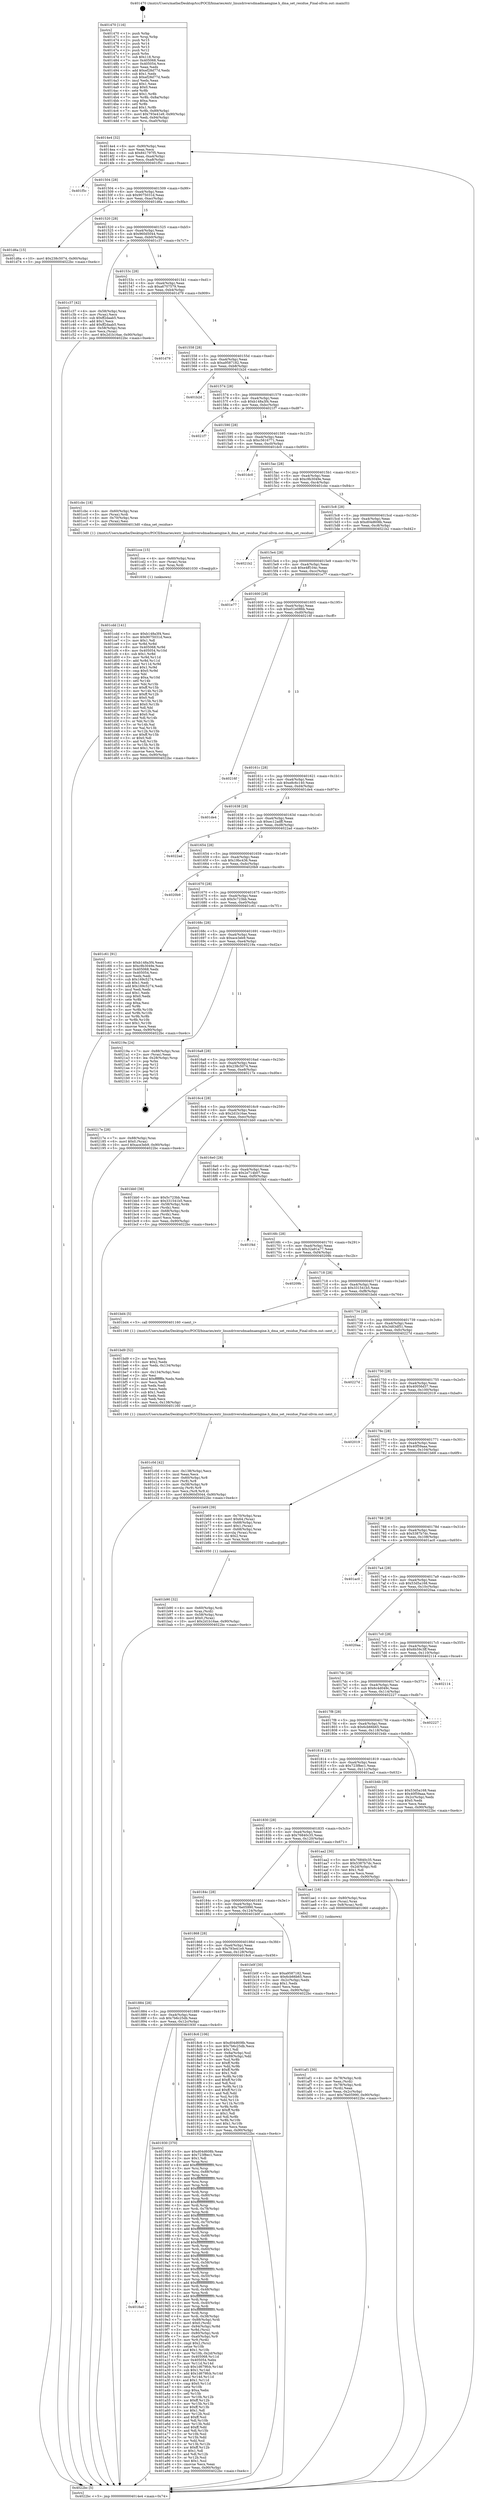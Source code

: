 digraph "0x401470" {
  label = "0x401470 (/mnt/c/Users/mathe/Desktop/tcc/POCII/binaries/extr_linuxdriversdmadmaengine.h_dma_set_residue_Final-ollvm.out::main(0))"
  labelloc = "t"
  node[shape=record]

  Entry [label="",width=0.3,height=0.3,shape=circle,fillcolor=black,style=filled]
  "0x4014e4" [label="{
     0x4014e4 [32]\l
     | [instrs]\l
     &nbsp;&nbsp;0x4014e4 \<+6\>: mov -0x90(%rbp),%eax\l
     &nbsp;&nbsp;0x4014ea \<+2\>: mov %eax,%ecx\l
     &nbsp;&nbsp;0x4014ec \<+6\>: sub $0x841797f5,%ecx\l
     &nbsp;&nbsp;0x4014f2 \<+6\>: mov %eax,-0xa4(%rbp)\l
     &nbsp;&nbsp;0x4014f8 \<+6\>: mov %ecx,-0xa8(%rbp)\l
     &nbsp;&nbsp;0x4014fe \<+6\>: je 0000000000401f5c \<main+0xaec\>\l
  }"]
  "0x401f5c" [label="{
     0x401f5c\l
  }", style=dashed]
  "0x401504" [label="{
     0x401504 [28]\l
     | [instrs]\l
     &nbsp;&nbsp;0x401504 \<+5\>: jmp 0000000000401509 \<main+0x99\>\l
     &nbsp;&nbsp;0x401509 \<+6\>: mov -0xa4(%rbp),%eax\l
     &nbsp;&nbsp;0x40150f \<+5\>: sub $0x9075031d,%eax\l
     &nbsp;&nbsp;0x401514 \<+6\>: mov %eax,-0xac(%rbp)\l
     &nbsp;&nbsp;0x40151a \<+6\>: je 0000000000401d6a \<main+0x8fa\>\l
  }"]
  Exit [label="",width=0.3,height=0.3,shape=circle,fillcolor=black,style=filled,peripheries=2]
  "0x401d6a" [label="{
     0x401d6a [15]\l
     | [instrs]\l
     &nbsp;&nbsp;0x401d6a \<+10\>: movl $0x238c5074,-0x90(%rbp)\l
     &nbsp;&nbsp;0x401d74 \<+5\>: jmp 00000000004022bc \<main+0xe4c\>\l
  }"]
  "0x401520" [label="{
     0x401520 [28]\l
     | [instrs]\l
     &nbsp;&nbsp;0x401520 \<+5\>: jmp 0000000000401525 \<main+0xb5\>\l
     &nbsp;&nbsp;0x401525 \<+6\>: mov -0xa4(%rbp),%eax\l
     &nbsp;&nbsp;0x40152b \<+5\>: sub $0x960d5044,%eax\l
     &nbsp;&nbsp;0x401530 \<+6\>: mov %eax,-0xb0(%rbp)\l
     &nbsp;&nbsp;0x401536 \<+6\>: je 0000000000401c37 \<main+0x7c7\>\l
  }"]
  "0x401cdd" [label="{
     0x401cdd [141]\l
     | [instrs]\l
     &nbsp;&nbsp;0x401cdd \<+5\>: mov $0xb148a3f4,%esi\l
     &nbsp;&nbsp;0x401ce2 \<+5\>: mov $0x9075031d,%ecx\l
     &nbsp;&nbsp;0x401ce7 \<+2\>: mov $0x1,%dl\l
     &nbsp;&nbsp;0x401ce9 \<+3\>: xor %r8d,%r8d\l
     &nbsp;&nbsp;0x401cec \<+8\>: mov 0x405068,%r9d\l
     &nbsp;&nbsp;0x401cf4 \<+8\>: mov 0x405054,%r10d\l
     &nbsp;&nbsp;0x401cfc \<+4\>: sub $0x1,%r8d\l
     &nbsp;&nbsp;0x401d00 \<+3\>: mov %r9d,%r11d\l
     &nbsp;&nbsp;0x401d03 \<+3\>: add %r8d,%r11d\l
     &nbsp;&nbsp;0x401d06 \<+4\>: imul %r11d,%r9d\l
     &nbsp;&nbsp;0x401d0a \<+4\>: and $0x1,%r9d\l
     &nbsp;&nbsp;0x401d0e \<+4\>: cmp $0x0,%r9d\l
     &nbsp;&nbsp;0x401d12 \<+3\>: sete %bl\l
     &nbsp;&nbsp;0x401d15 \<+4\>: cmp $0xa,%r10d\l
     &nbsp;&nbsp;0x401d19 \<+4\>: setl %r14b\l
     &nbsp;&nbsp;0x401d1d \<+3\>: mov %bl,%r15b\l
     &nbsp;&nbsp;0x401d20 \<+4\>: xor $0xff,%r15b\l
     &nbsp;&nbsp;0x401d24 \<+3\>: mov %r14b,%r12b\l
     &nbsp;&nbsp;0x401d27 \<+4\>: xor $0xff,%r12b\l
     &nbsp;&nbsp;0x401d2b \<+3\>: xor $0x0,%dl\l
     &nbsp;&nbsp;0x401d2e \<+3\>: mov %r15b,%r13b\l
     &nbsp;&nbsp;0x401d31 \<+4\>: and $0x0,%r13b\l
     &nbsp;&nbsp;0x401d35 \<+2\>: and %dl,%bl\l
     &nbsp;&nbsp;0x401d37 \<+3\>: mov %r12b,%al\l
     &nbsp;&nbsp;0x401d3a \<+2\>: and $0x0,%al\l
     &nbsp;&nbsp;0x401d3c \<+3\>: and %dl,%r14b\l
     &nbsp;&nbsp;0x401d3f \<+3\>: or %bl,%r13b\l
     &nbsp;&nbsp;0x401d42 \<+3\>: or %r14b,%al\l
     &nbsp;&nbsp;0x401d45 \<+3\>: xor %al,%r13b\l
     &nbsp;&nbsp;0x401d48 \<+3\>: or %r12b,%r15b\l
     &nbsp;&nbsp;0x401d4b \<+4\>: xor $0xff,%r15b\l
     &nbsp;&nbsp;0x401d4f \<+3\>: or $0x0,%dl\l
     &nbsp;&nbsp;0x401d52 \<+3\>: and %dl,%r15b\l
     &nbsp;&nbsp;0x401d55 \<+3\>: or %r15b,%r13b\l
     &nbsp;&nbsp;0x401d58 \<+4\>: test $0x1,%r13b\l
     &nbsp;&nbsp;0x401d5c \<+3\>: cmovne %ecx,%esi\l
     &nbsp;&nbsp;0x401d5f \<+6\>: mov %esi,-0x90(%rbp)\l
     &nbsp;&nbsp;0x401d65 \<+5\>: jmp 00000000004022bc \<main+0xe4c\>\l
  }"]
  "0x401c37" [label="{
     0x401c37 [42]\l
     | [instrs]\l
     &nbsp;&nbsp;0x401c37 \<+4\>: mov -0x58(%rbp),%rax\l
     &nbsp;&nbsp;0x401c3b \<+2\>: mov (%rax),%ecx\l
     &nbsp;&nbsp;0x401c3d \<+6\>: sub $0xff2daab5,%ecx\l
     &nbsp;&nbsp;0x401c43 \<+3\>: add $0x1,%ecx\l
     &nbsp;&nbsp;0x401c46 \<+6\>: add $0xff2daab5,%ecx\l
     &nbsp;&nbsp;0x401c4c \<+4\>: mov -0x58(%rbp),%rax\l
     &nbsp;&nbsp;0x401c50 \<+2\>: mov %ecx,(%rax)\l
     &nbsp;&nbsp;0x401c52 \<+10\>: movl $0x2d1b16ae,-0x90(%rbp)\l
     &nbsp;&nbsp;0x401c5c \<+5\>: jmp 00000000004022bc \<main+0xe4c\>\l
  }"]
  "0x40153c" [label="{
     0x40153c [28]\l
     | [instrs]\l
     &nbsp;&nbsp;0x40153c \<+5\>: jmp 0000000000401541 \<main+0xd1\>\l
     &nbsp;&nbsp;0x401541 \<+6\>: mov -0xa4(%rbp),%eax\l
     &nbsp;&nbsp;0x401547 \<+5\>: sub $0xa6707579,%eax\l
     &nbsp;&nbsp;0x40154c \<+6\>: mov %eax,-0xb4(%rbp)\l
     &nbsp;&nbsp;0x401552 \<+6\>: je 0000000000401d79 \<main+0x909\>\l
  }"]
  "0x401cce" [label="{
     0x401cce [15]\l
     | [instrs]\l
     &nbsp;&nbsp;0x401cce \<+4\>: mov -0x60(%rbp),%rax\l
     &nbsp;&nbsp;0x401cd2 \<+3\>: mov (%rax),%rax\l
     &nbsp;&nbsp;0x401cd5 \<+3\>: mov %rax,%rdi\l
     &nbsp;&nbsp;0x401cd8 \<+5\>: call 0000000000401030 \<free@plt\>\l
     | [calls]\l
     &nbsp;&nbsp;0x401030 \{1\} (unknown)\l
  }"]
  "0x401d79" [label="{
     0x401d79\l
  }", style=dashed]
  "0x401558" [label="{
     0x401558 [28]\l
     | [instrs]\l
     &nbsp;&nbsp;0x401558 \<+5\>: jmp 000000000040155d \<main+0xed\>\l
     &nbsp;&nbsp;0x40155d \<+6\>: mov -0xa4(%rbp),%eax\l
     &nbsp;&nbsp;0x401563 \<+5\>: sub $0xa9587182,%eax\l
     &nbsp;&nbsp;0x401568 \<+6\>: mov %eax,-0xb8(%rbp)\l
     &nbsp;&nbsp;0x40156e \<+6\>: je 0000000000401b2d \<main+0x6bd\>\l
  }"]
  "0x401c0d" [label="{
     0x401c0d [42]\l
     | [instrs]\l
     &nbsp;&nbsp;0x401c0d \<+6\>: mov -0x138(%rbp),%ecx\l
     &nbsp;&nbsp;0x401c13 \<+3\>: imul %eax,%ecx\l
     &nbsp;&nbsp;0x401c16 \<+4\>: mov -0x60(%rbp),%r8\l
     &nbsp;&nbsp;0x401c1a \<+3\>: mov (%r8),%r8\l
     &nbsp;&nbsp;0x401c1d \<+4\>: mov -0x58(%rbp),%r9\l
     &nbsp;&nbsp;0x401c21 \<+3\>: movslq (%r9),%r9\l
     &nbsp;&nbsp;0x401c24 \<+4\>: mov %ecx,(%r8,%r9,4)\l
     &nbsp;&nbsp;0x401c28 \<+10\>: movl $0x960d5044,-0x90(%rbp)\l
     &nbsp;&nbsp;0x401c32 \<+5\>: jmp 00000000004022bc \<main+0xe4c\>\l
  }"]
  "0x401b2d" [label="{
     0x401b2d\l
  }", style=dashed]
  "0x401574" [label="{
     0x401574 [28]\l
     | [instrs]\l
     &nbsp;&nbsp;0x401574 \<+5\>: jmp 0000000000401579 \<main+0x109\>\l
     &nbsp;&nbsp;0x401579 \<+6\>: mov -0xa4(%rbp),%eax\l
     &nbsp;&nbsp;0x40157f \<+5\>: sub $0xb148a3f4,%eax\l
     &nbsp;&nbsp;0x401584 \<+6\>: mov %eax,-0xbc(%rbp)\l
     &nbsp;&nbsp;0x40158a \<+6\>: je 00000000004021f7 \<main+0xd87\>\l
  }"]
  "0x401bd9" [label="{
     0x401bd9 [52]\l
     | [instrs]\l
     &nbsp;&nbsp;0x401bd9 \<+2\>: xor %ecx,%ecx\l
     &nbsp;&nbsp;0x401bdb \<+5\>: mov $0x2,%edx\l
     &nbsp;&nbsp;0x401be0 \<+6\>: mov %edx,-0x134(%rbp)\l
     &nbsp;&nbsp;0x401be6 \<+1\>: cltd\l
     &nbsp;&nbsp;0x401be7 \<+6\>: mov -0x134(%rbp),%esi\l
     &nbsp;&nbsp;0x401bed \<+2\>: idiv %esi\l
     &nbsp;&nbsp;0x401bef \<+6\>: imul $0xfffffffe,%edx,%edx\l
     &nbsp;&nbsp;0x401bf5 \<+2\>: mov %ecx,%edi\l
     &nbsp;&nbsp;0x401bf7 \<+2\>: sub %edx,%edi\l
     &nbsp;&nbsp;0x401bf9 \<+2\>: mov %ecx,%edx\l
     &nbsp;&nbsp;0x401bfb \<+3\>: sub $0x1,%edx\l
     &nbsp;&nbsp;0x401bfe \<+2\>: add %edx,%edi\l
     &nbsp;&nbsp;0x401c00 \<+2\>: sub %edi,%ecx\l
     &nbsp;&nbsp;0x401c02 \<+6\>: mov %ecx,-0x138(%rbp)\l
     &nbsp;&nbsp;0x401c08 \<+5\>: call 0000000000401160 \<next_i\>\l
     | [calls]\l
     &nbsp;&nbsp;0x401160 \{1\} (/mnt/c/Users/mathe/Desktop/tcc/POCII/binaries/extr_linuxdriversdmadmaengine.h_dma_set_residue_Final-ollvm.out::next_i)\l
  }"]
  "0x4021f7" [label="{
     0x4021f7\l
  }", style=dashed]
  "0x401590" [label="{
     0x401590 [28]\l
     | [instrs]\l
     &nbsp;&nbsp;0x401590 \<+5\>: jmp 0000000000401595 \<main+0x125\>\l
     &nbsp;&nbsp;0x401595 \<+6\>: mov -0xa4(%rbp),%eax\l
     &nbsp;&nbsp;0x40159b \<+5\>: sub $0xc5616771,%eax\l
     &nbsp;&nbsp;0x4015a0 \<+6\>: mov %eax,-0xc0(%rbp)\l
     &nbsp;&nbsp;0x4015a6 \<+6\>: je 0000000000401dc0 \<main+0x950\>\l
  }"]
  "0x401b90" [label="{
     0x401b90 [32]\l
     | [instrs]\l
     &nbsp;&nbsp;0x401b90 \<+4\>: mov -0x60(%rbp),%rdi\l
     &nbsp;&nbsp;0x401b94 \<+3\>: mov %rax,(%rdi)\l
     &nbsp;&nbsp;0x401b97 \<+4\>: mov -0x58(%rbp),%rax\l
     &nbsp;&nbsp;0x401b9b \<+6\>: movl $0x0,(%rax)\l
     &nbsp;&nbsp;0x401ba1 \<+10\>: movl $0x2d1b16ae,-0x90(%rbp)\l
     &nbsp;&nbsp;0x401bab \<+5\>: jmp 00000000004022bc \<main+0xe4c\>\l
  }"]
  "0x401dc0" [label="{
     0x401dc0\l
  }", style=dashed]
  "0x4015ac" [label="{
     0x4015ac [28]\l
     | [instrs]\l
     &nbsp;&nbsp;0x4015ac \<+5\>: jmp 00000000004015b1 \<main+0x141\>\l
     &nbsp;&nbsp;0x4015b1 \<+6\>: mov -0xa4(%rbp),%eax\l
     &nbsp;&nbsp;0x4015b7 \<+5\>: sub $0xc9b3049e,%eax\l
     &nbsp;&nbsp;0x4015bc \<+6\>: mov %eax,-0xc4(%rbp)\l
     &nbsp;&nbsp;0x4015c2 \<+6\>: je 0000000000401cbc \<main+0x84c\>\l
  }"]
  "0x401af1" [label="{
     0x401af1 [30]\l
     | [instrs]\l
     &nbsp;&nbsp;0x401af1 \<+4\>: mov -0x78(%rbp),%rdi\l
     &nbsp;&nbsp;0x401af5 \<+2\>: mov %eax,(%rdi)\l
     &nbsp;&nbsp;0x401af7 \<+4\>: mov -0x78(%rbp),%rdi\l
     &nbsp;&nbsp;0x401afb \<+2\>: mov (%rdi),%eax\l
     &nbsp;&nbsp;0x401afd \<+3\>: mov %eax,-0x2c(%rbp)\l
     &nbsp;&nbsp;0x401b00 \<+10\>: movl $0x76e05990,-0x90(%rbp)\l
     &nbsp;&nbsp;0x401b0a \<+5\>: jmp 00000000004022bc \<main+0xe4c\>\l
  }"]
  "0x401cbc" [label="{
     0x401cbc [18]\l
     | [instrs]\l
     &nbsp;&nbsp;0x401cbc \<+4\>: mov -0x60(%rbp),%rax\l
     &nbsp;&nbsp;0x401cc0 \<+3\>: mov (%rax),%rdi\l
     &nbsp;&nbsp;0x401cc3 \<+4\>: mov -0x70(%rbp),%rax\l
     &nbsp;&nbsp;0x401cc7 \<+2\>: mov (%rax),%esi\l
     &nbsp;&nbsp;0x401cc9 \<+5\>: call 00000000004013d0 \<dma_set_residue\>\l
     | [calls]\l
     &nbsp;&nbsp;0x4013d0 \{1\} (/mnt/c/Users/mathe/Desktop/tcc/POCII/binaries/extr_linuxdriversdmadmaengine.h_dma_set_residue_Final-ollvm.out::dma_set_residue)\l
  }"]
  "0x4015c8" [label="{
     0x4015c8 [28]\l
     | [instrs]\l
     &nbsp;&nbsp;0x4015c8 \<+5\>: jmp 00000000004015cd \<main+0x15d\>\l
     &nbsp;&nbsp;0x4015cd \<+6\>: mov -0xa4(%rbp),%eax\l
     &nbsp;&nbsp;0x4015d3 \<+5\>: sub $0xd04d608b,%eax\l
     &nbsp;&nbsp;0x4015d8 \<+6\>: mov %eax,-0xc8(%rbp)\l
     &nbsp;&nbsp;0x4015de \<+6\>: je 00000000004021b2 \<main+0xd42\>\l
  }"]
  "0x4018a0" [label="{
     0x4018a0\l
  }", style=dashed]
  "0x4021b2" [label="{
     0x4021b2\l
  }", style=dashed]
  "0x4015e4" [label="{
     0x4015e4 [28]\l
     | [instrs]\l
     &nbsp;&nbsp;0x4015e4 \<+5\>: jmp 00000000004015e9 \<main+0x179\>\l
     &nbsp;&nbsp;0x4015e9 \<+6\>: mov -0xa4(%rbp),%eax\l
     &nbsp;&nbsp;0x4015ef \<+5\>: sub $0xe4ff104c,%eax\l
     &nbsp;&nbsp;0x4015f4 \<+6\>: mov %eax,-0xcc(%rbp)\l
     &nbsp;&nbsp;0x4015fa \<+6\>: je 0000000000401e77 \<main+0xa07\>\l
  }"]
  "0x401930" [label="{
     0x401930 [370]\l
     | [instrs]\l
     &nbsp;&nbsp;0x401930 \<+5\>: mov $0xd04d608b,%eax\l
     &nbsp;&nbsp;0x401935 \<+5\>: mov $0x723f8ec1,%ecx\l
     &nbsp;&nbsp;0x40193a \<+2\>: mov $0x1,%dl\l
     &nbsp;&nbsp;0x40193c \<+3\>: mov %rsp,%rsi\l
     &nbsp;&nbsp;0x40193f \<+4\>: add $0xfffffffffffffff0,%rsi\l
     &nbsp;&nbsp;0x401943 \<+3\>: mov %rsi,%rsp\l
     &nbsp;&nbsp;0x401946 \<+7\>: mov %rsi,-0x88(%rbp)\l
     &nbsp;&nbsp;0x40194d \<+3\>: mov %rsp,%rsi\l
     &nbsp;&nbsp;0x401950 \<+4\>: add $0xfffffffffffffff0,%rsi\l
     &nbsp;&nbsp;0x401954 \<+3\>: mov %rsi,%rsp\l
     &nbsp;&nbsp;0x401957 \<+3\>: mov %rsp,%rdi\l
     &nbsp;&nbsp;0x40195a \<+4\>: add $0xfffffffffffffff0,%rdi\l
     &nbsp;&nbsp;0x40195e \<+3\>: mov %rdi,%rsp\l
     &nbsp;&nbsp;0x401961 \<+4\>: mov %rdi,-0x80(%rbp)\l
     &nbsp;&nbsp;0x401965 \<+3\>: mov %rsp,%rdi\l
     &nbsp;&nbsp;0x401968 \<+4\>: add $0xfffffffffffffff0,%rdi\l
     &nbsp;&nbsp;0x40196c \<+3\>: mov %rdi,%rsp\l
     &nbsp;&nbsp;0x40196f \<+4\>: mov %rdi,-0x78(%rbp)\l
     &nbsp;&nbsp;0x401973 \<+3\>: mov %rsp,%rdi\l
     &nbsp;&nbsp;0x401976 \<+4\>: add $0xfffffffffffffff0,%rdi\l
     &nbsp;&nbsp;0x40197a \<+3\>: mov %rdi,%rsp\l
     &nbsp;&nbsp;0x40197d \<+4\>: mov %rdi,-0x70(%rbp)\l
     &nbsp;&nbsp;0x401981 \<+3\>: mov %rsp,%rdi\l
     &nbsp;&nbsp;0x401984 \<+4\>: add $0xfffffffffffffff0,%rdi\l
     &nbsp;&nbsp;0x401988 \<+3\>: mov %rdi,%rsp\l
     &nbsp;&nbsp;0x40198b \<+4\>: mov %rdi,-0x68(%rbp)\l
     &nbsp;&nbsp;0x40198f \<+3\>: mov %rsp,%rdi\l
     &nbsp;&nbsp;0x401992 \<+4\>: add $0xfffffffffffffff0,%rdi\l
     &nbsp;&nbsp;0x401996 \<+3\>: mov %rdi,%rsp\l
     &nbsp;&nbsp;0x401999 \<+4\>: mov %rdi,-0x60(%rbp)\l
     &nbsp;&nbsp;0x40199d \<+3\>: mov %rsp,%rdi\l
     &nbsp;&nbsp;0x4019a0 \<+4\>: add $0xfffffffffffffff0,%rdi\l
     &nbsp;&nbsp;0x4019a4 \<+3\>: mov %rdi,%rsp\l
     &nbsp;&nbsp;0x4019a7 \<+4\>: mov %rdi,-0x58(%rbp)\l
     &nbsp;&nbsp;0x4019ab \<+3\>: mov %rsp,%rdi\l
     &nbsp;&nbsp;0x4019ae \<+4\>: add $0xfffffffffffffff0,%rdi\l
     &nbsp;&nbsp;0x4019b2 \<+3\>: mov %rdi,%rsp\l
     &nbsp;&nbsp;0x4019b5 \<+4\>: mov %rdi,-0x50(%rbp)\l
     &nbsp;&nbsp;0x4019b9 \<+3\>: mov %rsp,%rdi\l
     &nbsp;&nbsp;0x4019bc \<+4\>: add $0xfffffffffffffff0,%rdi\l
     &nbsp;&nbsp;0x4019c0 \<+3\>: mov %rdi,%rsp\l
     &nbsp;&nbsp;0x4019c3 \<+4\>: mov %rdi,-0x48(%rbp)\l
     &nbsp;&nbsp;0x4019c7 \<+3\>: mov %rsp,%rdi\l
     &nbsp;&nbsp;0x4019ca \<+4\>: add $0xfffffffffffffff0,%rdi\l
     &nbsp;&nbsp;0x4019ce \<+3\>: mov %rdi,%rsp\l
     &nbsp;&nbsp;0x4019d1 \<+4\>: mov %rdi,-0x40(%rbp)\l
     &nbsp;&nbsp;0x4019d5 \<+3\>: mov %rsp,%rdi\l
     &nbsp;&nbsp;0x4019d8 \<+4\>: add $0xfffffffffffffff0,%rdi\l
     &nbsp;&nbsp;0x4019dc \<+3\>: mov %rdi,%rsp\l
     &nbsp;&nbsp;0x4019df \<+4\>: mov %rdi,-0x38(%rbp)\l
     &nbsp;&nbsp;0x4019e3 \<+7\>: mov -0x88(%rbp),%rdi\l
     &nbsp;&nbsp;0x4019ea \<+6\>: movl $0x0,(%rdi)\l
     &nbsp;&nbsp;0x4019f0 \<+7\>: mov -0x94(%rbp),%r8d\l
     &nbsp;&nbsp;0x4019f7 \<+3\>: mov %r8d,(%rsi)\l
     &nbsp;&nbsp;0x4019fa \<+4\>: mov -0x80(%rbp),%rdi\l
     &nbsp;&nbsp;0x4019fe \<+7\>: mov -0xa0(%rbp),%r9\l
     &nbsp;&nbsp;0x401a05 \<+3\>: mov %r9,(%rdi)\l
     &nbsp;&nbsp;0x401a08 \<+3\>: cmpl $0x2,(%rsi)\l
     &nbsp;&nbsp;0x401a0b \<+4\>: setne %r10b\l
     &nbsp;&nbsp;0x401a0f \<+4\>: and $0x1,%r10b\l
     &nbsp;&nbsp;0x401a13 \<+4\>: mov %r10b,-0x2d(%rbp)\l
     &nbsp;&nbsp;0x401a17 \<+8\>: mov 0x405068,%r11d\l
     &nbsp;&nbsp;0x401a1f \<+7\>: mov 0x405054,%ebx\l
     &nbsp;&nbsp;0x401a26 \<+3\>: mov %r11d,%r14d\l
     &nbsp;&nbsp;0x401a29 \<+7\>: sub $0x1d679fcb,%r14d\l
     &nbsp;&nbsp;0x401a30 \<+4\>: sub $0x1,%r14d\l
     &nbsp;&nbsp;0x401a34 \<+7\>: add $0x1d679fcb,%r14d\l
     &nbsp;&nbsp;0x401a3b \<+4\>: imul %r14d,%r11d\l
     &nbsp;&nbsp;0x401a3f \<+4\>: and $0x1,%r11d\l
     &nbsp;&nbsp;0x401a43 \<+4\>: cmp $0x0,%r11d\l
     &nbsp;&nbsp;0x401a47 \<+4\>: sete %r10b\l
     &nbsp;&nbsp;0x401a4b \<+3\>: cmp $0xa,%ebx\l
     &nbsp;&nbsp;0x401a4e \<+4\>: setl %r15b\l
     &nbsp;&nbsp;0x401a52 \<+3\>: mov %r10b,%r12b\l
     &nbsp;&nbsp;0x401a55 \<+4\>: xor $0xff,%r12b\l
     &nbsp;&nbsp;0x401a59 \<+3\>: mov %r15b,%r13b\l
     &nbsp;&nbsp;0x401a5c \<+4\>: xor $0xff,%r13b\l
     &nbsp;&nbsp;0x401a60 \<+3\>: xor $0x1,%dl\l
     &nbsp;&nbsp;0x401a63 \<+3\>: mov %r12b,%sil\l
     &nbsp;&nbsp;0x401a66 \<+4\>: and $0xff,%sil\l
     &nbsp;&nbsp;0x401a6a \<+3\>: and %dl,%r10b\l
     &nbsp;&nbsp;0x401a6d \<+3\>: mov %r13b,%dil\l
     &nbsp;&nbsp;0x401a70 \<+4\>: and $0xff,%dil\l
     &nbsp;&nbsp;0x401a74 \<+3\>: and %dl,%r15b\l
     &nbsp;&nbsp;0x401a77 \<+3\>: or %r10b,%sil\l
     &nbsp;&nbsp;0x401a7a \<+3\>: or %r15b,%dil\l
     &nbsp;&nbsp;0x401a7d \<+3\>: xor %dil,%sil\l
     &nbsp;&nbsp;0x401a80 \<+3\>: or %r13b,%r12b\l
     &nbsp;&nbsp;0x401a83 \<+4\>: xor $0xff,%r12b\l
     &nbsp;&nbsp;0x401a87 \<+3\>: or $0x1,%dl\l
     &nbsp;&nbsp;0x401a8a \<+3\>: and %dl,%r12b\l
     &nbsp;&nbsp;0x401a8d \<+3\>: or %r12b,%sil\l
     &nbsp;&nbsp;0x401a90 \<+4\>: test $0x1,%sil\l
     &nbsp;&nbsp;0x401a94 \<+3\>: cmovne %ecx,%eax\l
     &nbsp;&nbsp;0x401a97 \<+6\>: mov %eax,-0x90(%rbp)\l
     &nbsp;&nbsp;0x401a9d \<+5\>: jmp 00000000004022bc \<main+0xe4c\>\l
  }"]
  "0x401e77" [label="{
     0x401e77\l
  }", style=dashed]
  "0x401600" [label="{
     0x401600 [28]\l
     | [instrs]\l
     &nbsp;&nbsp;0x401600 \<+5\>: jmp 0000000000401605 \<main+0x195\>\l
     &nbsp;&nbsp;0x401605 \<+6\>: mov -0xa4(%rbp),%eax\l
     &nbsp;&nbsp;0x40160b \<+5\>: sub $0xe51e086b,%eax\l
     &nbsp;&nbsp;0x401610 \<+6\>: mov %eax,-0xd0(%rbp)\l
     &nbsp;&nbsp;0x401616 \<+6\>: je 000000000040216f \<main+0xcff\>\l
  }"]
  "0x401470" [label="{
     0x401470 [116]\l
     | [instrs]\l
     &nbsp;&nbsp;0x401470 \<+1\>: push %rbp\l
     &nbsp;&nbsp;0x401471 \<+3\>: mov %rsp,%rbp\l
     &nbsp;&nbsp;0x401474 \<+2\>: push %r15\l
     &nbsp;&nbsp;0x401476 \<+2\>: push %r14\l
     &nbsp;&nbsp;0x401478 \<+2\>: push %r13\l
     &nbsp;&nbsp;0x40147a \<+2\>: push %r12\l
     &nbsp;&nbsp;0x40147c \<+1\>: push %rbx\l
     &nbsp;&nbsp;0x40147d \<+7\>: sub $0x118,%rsp\l
     &nbsp;&nbsp;0x401484 \<+7\>: mov 0x405068,%eax\l
     &nbsp;&nbsp;0x40148b \<+7\>: mov 0x405054,%ecx\l
     &nbsp;&nbsp;0x401492 \<+2\>: mov %eax,%edx\l
     &nbsp;&nbsp;0x401494 \<+6\>: add $0xef28d77d,%edx\l
     &nbsp;&nbsp;0x40149a \<+3\>: sub $0x1,%edx\l
     &nbsp;&nbsp;0x40149d \<+6\>: sub $0xef28d77d,%edx\l
     &nbsp;&nbsp;0x4014a3 \<+3\>: imul %edx,%eax\l
     &nbsp;&nbsp;0x4014a6 \<+3\>: and $0x1,%eax\l
     &nbsp;&nbsp;0x4014a9 \<+3\>: cmp $0x0,%eax\l
     &nbsp;&nbsp;0x4014ac \<+4\>: sete %r8b\l
     &nbsp;&nbsp;0x4014b0 \<+4\>: and $0x1,%r8b\l
     &nbsp;&nbsp;0x4014b4 \<+7\>: mov %r8b,-0x8a(%rbp)\l
     &nbsp;&nbsp;0x4014bb \<+3\>: cmp $0xa,%ecx\l
     &nbsp;&nbsp;0x4014be \<+4\>: setl %r8b\l
     &nbsp;&nbsp;0x4014c2 \<+4\>: and $0x1,%r8b\l
     &nbsp;&nbsp;0x4014c6 \<+7\>: mov %r8b,-0x89(%rbp)\l
     &nbsp;&nbsp;0x4014cd \<+10\>: movl $0x793e41e9,-0x90(%rbp)\l
     &nbsp;&nbsp;0x4014d7 \<+6\>: mov %edi,-0x94(%rbp)\l
     &nbsp;&nbsp;0x4014dd \<+7\>: mov %rsi,-0xa0(%rbp)\l
  }"]
  "0x40216f" [label="{
     0x40216f\l
  }", style=dashed]
  "0x40161c" [label="{
     0x40161c [28]\l
     | [instrs]\l
     &nbsp;&nbsp;0x40161c \<+5\>: jmp 0000000000401621 \<main+0x1b1\>\l
     &nbsp;&nbsp;0x401621 \<+6\>: mov -0xa4(%rbp),%eax\l
     &nbsp;&nbsp;0x401627 \<+5\>: sub $0xe8c6c140,%eax\l
     &nbsp;&nbsp;0x40162c \<+6\>: mov %eax,-0xd4(%rbp)\l
     &nbsp;&nbsp;0x401632 \<+6\>: je 0000000000401de4 \<main+0x974\>\l
  }"]
  "0x4022bc" [label="{
     0x4022bc [5]\l
     | [instrs]\l
     &nbsp;&nbsp;0x4022bc \<+5\>: jmp 00000000004014e4 \<main+0x74\>\l
  }"]
  "0x401de4" [label="{
     0x401de4\l
  }", style=dashed]
  "0x401638" [label="{
     0x401638 [28]\l
     | [instrs]\l
     &nbsp;&nbsp;0x401638 \<+5\>: jmp 000000000040163d \<main+0x1cd\>\l
     &nbsp;&nbsp;0x40163d \<+6\>: mov -0xa4(%rbp),%eax\l
     &nbsp;&nbsp;0x401643 \<+5\>: sub $0xec12adff,%eax\l
     &nbsp;&nbsp;0x401648 \<+6\>: mov %eax,-0xd8(%rbp)\l
     &nbsp;&nbsp;0x40164e \<+6\>: je 00000000004022ad \<main+0xe3d\>\l
  }"]
  "0x401884" [label="{
     0x401884 [28]\l
     | [instrs]\l
     &nbsp;&nbsp;0x401884 \<+5\>: jmp 0000000000401889 \<main+0x419\>\l
     &nbsp;&nbsp;0x401889 \<+6\>: mov -0xa4(%rbp),%eax\l
     &nbsp;&nbsp;0x40188f \<+5\>: sub $0x7b6c25db,%eax\l
     &nbsp;&nbsp;0x401894 \<+6\>: mov %eax,-0x12c(%rbp)\l
     &nbsp;&nbsp;0x40189a \<+6\>: je 0000000000401930 \<main+0x4c0\>\l
  }"]
  "0x4022ad" [label="{
     0x4022ad\l
  }", style=dashed]
  "0x401654" [label="{
     0x401654 [28]\l
     | [instrs]\l
     &nbsp;&nbsp;0x401654 \<+5\>: jmp 0000000000401659 \<main+0x1e9\>\l
     &nbsp;&nbsp;0x401659 \<+6\>: mov -0xa4(%rbp),%eax\l
     &nbsp;&nbsp;0x40165f \<+5\>: sub $0x19bc436,%eax\l
     &nbsp;&nbsp;0x401664 \<+6\>: mov %eax,-0xdc(%rbp)\l
     &nbsp;&nbsp;0x40166a \<+6\>: je 00000000004020b9 \<main+0xc49\>\l
  }"]
  "0x4018c6" [label="{
     0x4018c6 [106]\l
     | [instrs]\l
     &nbsp;&nbsp;0x4018c6 \<+5\>: mov $0xd04d608b,%eax\l
     &nbsp;&nbsp;0x4018cb \<+5\>: mov $0x7b6c25db,%ecx\l
     &nbsp;&nbsp;0x4018d0 \<+2\>: mov $0x1,%dl\l
     &nbsp;&nbsp;0x4018d2 \<+7\>: mov -0x8a(%rbp),%sil\l
     &nbsp;&nbsp;0x4018d9 \<+7\>: mov -0x89(%rbp),%dil\l
     &nbsp;&nbsp;0x4018e0 \<+3\>: mov %sil,%r8b\l
     &nbsp;&nbsp;0x4018e3 \<+4\>: xor $0xff,%r8b\l
     &nbsp;&nbsp;0x4018e7 \<+3\>: mov %dil,%r9b\l
     &nbsp;&nbsp;0x4018ea \<+4\>: xor $0xff,%r9b\l
     &nbsp;&nbsp;0x4018ee \<+3\>: xor $0x1,%dl\l
     &nbsp;&nbsp;0x4018f1 \<+3\>: mov %r8b,%r10b\l
     &nbsp;&nbsp;0x4018f4 \<+4\>: and $0xff,%r10b\l
     &nbsp;&nbsp;0x4018f8 \<+3\>: and %dl,%sil\l
     &nbsp;&nbsp;0x4018fb \<+3\>: mov %r9b,%r11b\l
     &nbsp;&nbsp;0x4018fe \<+4\>: and $0xff,%r11b\l
     &nbsp;&nbsp;0x401902 \<+3\>: and %dl,%dil\l
     &nbsp;&nbsp;0x401905 \<+3\>: or %sil,%r10b\l
     &nbsp;&nbsp;0x401908 \<+3\>: or %dil,%r11b\l
     &nbsp;&nbsp;0x40190b \<+3\>: xor %r11b,%r10b\l
     &nbsp;&nbsp;0x40190e \<+3\>: or %r9b,%r8b\l
     &nbsp;&nbsp;0x401911 \<+4\>: xor $0xff,%r8b\l
     &nbsp;&nbsp;0x401915 \<+3\>: or $0x1,%dl\l
     &nbsp;&nbsp;0x401918 \<+3\>: and %dl,%r8b\l
     &nbsp;&nbsp;0x40191b \<+3\>: or %r8b,%r10b\l
     &nbsp;&nbsp;0x40191e \<+4\>: test $0x1,%r10b\l
     &nbsp;&nbsp;0x401922 \<+3\>: cmovne %ecx,%eax\l
     &nbsp;&nbsp;0x401925 \<+6\>: mov %eax,-0x90(%rbp)\l
     &nbsp;&nbsp;0x40192b \<+5\>: jmp 00000000004022bc \<main+0xe4c\>\l
  }"]
  "0x4020b9" [label="{
     0x4020b9\l
  }", style=dashed]
  "0x401670" [label="{
     0x401670 [28]\l
     | [instrs]\l
     &nbsp;&nbsp;0x401670 \<+5\>: jmp 0000000000401675 \<main+0x205\>\l
     &nbsp;&nbsp;0x401675 \<+6\>: mov -0xa4(%rbp),%eax\l
     &nbsp;&nbsp;0x40167b \<+5\>: sub $0x5c723bb,%eax\l
     &nbsp;&nbsp;0x401680 \<+6\>: mov %eax,-0xe0(%rbp)\l
     &nbsp;&nbsp;0x401686 \<+6\>: je 0000000000401c61 \<main+0x7f1\>\l
  }"]
  "0x401868" [label="{
     0x401868 [28]\l
     | [instrs]\l
     &nbsp;&nbsp;0x401868 \<+5\>: jmp 000000000040186d \<main+0x3fd\>\l
     &nbsp;&nbsp;0x40186d \<+6\>: mov -0xa4(%rbp),%eax\l
     &nbsp;&nbsp;0x401873 \<+5\>: sub $0x793e41e9,%eax\l
     &nbsp;&nbsp;0x401878 \<+6\>: mov %eax,-0x128(%rbp)\l
     &nbsp;&nbsp;0x40187e \<+6\>: je 00000000004018c6 \<main+0x456\>\l
  }"]
  "0x401c61" [label="{
     0x401c61 [91]\l
     | [instrs]\l
     &nbsp;&nbsp;0x401c61 \<+5\>: mov $0xb148a3f4,%eax\l
     &nbsp;&nbsp;0x401c66 \<+5\>: mov $0xc9b3049e,%ecx\l
     &nbsp;&nbsp;0x401c6b \<+7\>: mov 0x405068,%edx\l
     &nbsp;&nbsp;0x401c72 \<+7\>: mov 0x405054,%esi\l
     &nbsp;&nbsp;0x401c79 \<+2\>: mov %edx,%edi\l
     &nbsp;&nbsp;0x401c7b \<+6\>: sub $0x169c5274,%edi\l
     &nbsp;&nbsp;0x401c81 \<+3\>: sub $0x1,%edi\l
     &nbsp;&nbsp;0x401c84 \<+6\>: add $0x169c5274,%edi\l
     &nbsp;&nbsp;0x401c8a \<+3\>: imul %edi,%edx\l
     &nbsp;&nbsp;0x401c8d \<+3\>: and $0x1,%edx\l
     &nbsp;&nbsp;0x401c90 \<+3\>: cmp $0x0,%edx\l
     &nbsp;&nbsp;0x401c93 \<+4\>: sete %r8b\l
     &nbsp;&nbsp;0x401c97 \<+3\>: cmp $0xa,%esi\l
     &nbsp;&nbsp;0x401c9a \<+4\>: setl %r9b\l
     &nbsp;&nbsp;0x401c9e \<+3\>: mov %r8b,%r10b\l
     &nbsp;&nbsp;0x401ca1 \<+3\>: and %r9b,%r10b\l
     &nbsp;&nbsp;0x401ca4 \<+3\>: xor %r9b,%r8b\l
     &nbsp;&nbsp;0x401ca7 \<+3\>: or %r8b,%r10b\l
     &nbsp;&nbsp;0x401caa \<+4\>: test $0x1,%r10b\l
     &nbsp;&nbsp;0x401cae \<+3\>: cmovne %ecx,%eax\l
     &nbsp;&nbsp;0x401cb1 \<+6\>: mov %eax,-0x90(%rbp)\l
     &nbsp;&nbsp;0x401cb7 \<+5\>: jmp 00000000004022bc \<main+0xe4c\>\l
  }"]
  "0x40168c" [label="{
     0x40168c [28]\l
     | [instrs]\l
     &nbsp;&nbsp;0x40168c \<+5\>: jmp 0000000000401691 \<main+0x221\>\l
     &nbsp;&nbsp;0x401691 \<+6\>: mov -0xa4(%rbp),%eax\l
     &nbsp;&nbsp;0x401697 \<+5\>: sub $0xace3eb9,%eax\l
     &nbsp;&nbsp;0x40169c \<+6\>: mov %eax,-0xe4(%rbp)\l
     &nbsp;&nbsp;0x4016a2 \<+6\>: je 000000000040219a \<main+0xd2a\>\l
  }"]
  "0x401b0f" [label="{
     0x401b0f [30]\l
     | [instrs]\l
     &nbsp;&nbsp;0x401b0f \<+5\>: mov $0xa9587182,%eax\l
     &nbsp;&nbsp;0x401b14 \<+5\>: mov $0x6cb66b65,%ecx\l
     &nbsp;&nbsp;0x401b19 \<+3\>: mov -0x2c(%rbp),%edx\l
     &nbsp;&nbsp;0x401b1c \<+3\>: cmp $0x1,%edx\l
     &nbsp;&nbsp;0x401b1f \<+3\>: cmovl %ecx,%eax\l
     &nbsp;&nbsp;0x401b22 \<+6\>: mov %eax,-0x90(%rbp)\l
     &nbsp;&nbsp;0x401b28 \<+5\>: jmp 00000000004022bc \<main+0xe4c\>\l
  }"]
  "0x40219a" [label="{
     0x40219a [24]\l
     | [instrs]\l
     &nbsp;&nbsp;0x40219a \<+7\>: mov -0x88(%rbp),%rax\l
     &nbsp;&nbsp;0x4021a1 \<+2\>: mov (%rax),%eax\l
     &nbsp;&nbsp;0x4021a3 \<+4\>: lea -0x28(%rbp),%rsp\l
     &nbsp;&nbsp;0x4021a7 \<+1\>: pop %rbx\l
     &nbsp;&nbsp;0x4021a8 \<+2\>: pop %r12\l
     &nbsp;&nbsp;0x4021aa \<+2\>: pop %r13\l
     &nbsp;&nbsp;0x4021ac \<+2\>: pop %r14\l
     &nbsp;&nbsp;0x4021ae \<+2\>: pop %r15\l
     &nbsp;&nbsp;0x4021b0 \<+1\>: pop %rbp\l
     &nbsp;&nbsp;0x4021b1 \<+1\>: ret\l
  }"]
  "0x4016a8" [label="{
     0x4016a8 [28]\l
     | [instrs]\l
     &nbsp;&nbsp;0x4016a8 \<+5\>: jmp 00000000004016ad \<main+0x23d\>\l
     &nbsp;&nbsp;0x4016ad \<+6\>: mov -0xa4(%rbp),%eax\l
     &nbsp;&nbsp;0x4016b3 \<+5\>: sub $0x238c5074,%eax\l
     &nbsp;&nbsp;0x4016b8 \<+6\>: mov %eax,-0xe8(%rbp)\l
     &nbsp;&nbsp;0x4016be \<+6\>: je 000000000040217e \<main+0xd0e\>\l
  }"]
  "0x40184c" [label="{
     0x40184c [28]\l
     | [instrs]\l
     &nbsp;&nbsp;0x40184c \<+5\>: jmp 0000000000401851 \<main+0x3e1\>\l
     &nbsp;&nbsp;0x401851 \<+6\>: mov -0xa4(%rbp),%eax\l
     &nbsp;&nbsp;0x401857 \<+5\>: sub $0x76e05990,%eax\l
     &nbsp;&nbsp;0x40185c \<+6\>: mov %eax,-0x124(%rbp)\l
     &nbsp;&nbsp;0x401862 \<+6\>: je 0000000000401b0f \<main+0x69f\>\l
  }"]
  "0x40217e" [label="{
     0x40217e [28]\l
     | [instrs]\l
     &nbsp;&nbsp;0x40217e \<+7\>: mov -0x88(%rbp),%rax\l
     &nbsp;&nbsp;0x402185 \<+6\>: movl $0x0,(%rax)\l
     &nbsp;&nbsp;0x40218b \<+10\>: movl $0xace3eb9,-0x90(%rbp)\l
     &nbsp;&nbsp;0x402195 \<+5\>: jmp 00000000004022bc \<main+0xe4c\>\l
  }"]
  "0x4016c4" [label="{
     0x4016c4 [28]\l
     | [instrs]\l
     &nbsp;&nbsp;0x4016c4 \<+5\>: jmp 00000000004016c9 \<main+0x259\>\l
     &nbsp;&nbsp;0x4016c9 \<+6\>: mov -0xa4(%rbp),%eax\l
     &nbsp;&nbsp;0x4016cf \<+5\>: sub $0x2d1b16ae,%eax\l
     &nbsp;&nbsp;0x4016d4 \<+6\>: mov %eax,-0xec(%rbp)\l
     &nbsp;&nbsp;0x4016da \<+6\>: je 0000000000401bb0 \<main+0x740\>\l
  }"]
  "0x401ae1" [label="{
     0x401ae1 [16]\l
     | [instrs]\l
     &nbsp;&nbsp;0x401ae1 \<+4\>: mov -0x80(%rbp),%rax\l
     &nbsp;&nbsp;0x401ae5 \<+3\>: mov (%rax),%rax\l
     &nbsp;&nbsp;0x401ae8 \<+4\>: mov 0x8(%rax),%rdi\l
     &nbsp;&nbsp;0x401aec \<+5\>: call 0000000000401060 \<atoi@plt\>\l
     | [calls]\l
     &nbsp;&nbsp;0x401060 \{1\} (unknown)\l
  }"]
  "0x401bb0" [label="{
     0x401bb0 [36]\l
     | [instrs]\l
     &nbsp;&nbsp;0x401bb0 \<+5\>: mov $0x5c723bb,%eax\l
     &nbsp;&nbsp;0x401bb5 \<+5\>: mov $0x331541b5,%ecx\l
     &nbsp;&nbsp;0x401bba \<+4\>: mov -0x58(%rbp),%rdx\l
     &nbsp;&nbsp;0x401bbe \<+2\>: mov (%rdx),%esi\l
     &nbsp;&nbsp;0x401bc0 \<+4\>: mov -0x68(%rbp),%rdx\l
     &nbsp;&nbsp;0x401bc4 \<+2\>: cmp (%rdx),%esi\l
     &nbsp;&nbsp;0x401bc6 \<+3\>: cmovl %ecx,%eax\l
     &nbsp;&nbsp;0x401bc9 \<+6\>: mov %eax,-0x90(%rbp)\l
     &nbsp;&nbsp;0x401bcf \<+5\>: jmp 00000000004022bc \<main+0xe4c\>\l
  }"]
  "0x4016e0" [label="{
     0x4016e0 [28]\l
     | [instrs]\l
     &nbsp;&nbsp;0x4016e0 \<+5\>: jmp 00000000004016e5 \<main+0x275\>\l
     &nbsp;&nbsp;0x4016e5 \<+6\>: mov -0xa4(%rbp),%eax\l
     &nbsp;&nbsp;0x4016eb \<+5\>: sub $0x2e714b07,%eax\l
     &nbsp;&nbsp;0x4016f0 \<+6\>: mov %eax,-0xf0(%rbp)\l
     &nbsp;&nbsp;0x4016f6 \<+6\>: je 0000000000401f4d \<main+0xadd\>\l
  }"]
  "0x401830" [label="{
     0x401830 [28]\l
     | [instrs]\l
     &nbsp;&nbsp;0x401830 \<+5\>: jmp 0000000000401835 \<main+0x3c5\>\l
     &nbsp;&nbsp;0x401835 \<+6\>: mov -0xa4(%rbp),%eax\l
     &nbsp;&nbsp;0x40183b \<+5\>: sub $0x76840c35,%eax\l
     &nbsp;&nbsp;0x401840 \<+6\>: mov %eax,-0x120(%rbp)\l
     &nbsp;&nbsp;0x401846 \<+6\>: je 0000000000401ae1 \<main+0x671\>\l
  }"]
  "0x401f4d" [label="{
     0x401f4d\l
  }", style=dashed]
  "0x4016fc" [label="{
     0x4016fc [28]\l
     | [instrs]\l
     &nbsp;&nbsp;0x4016fc \<+5\>: jmp 0000000000401701 \<main+0x291\>\l
     &nbsp;&nbsp;0x401701 \<+6\>: mov -0xa4(%rbp),%eax\l
     &nbsp;&nbsp;0x401707 \<+5\>: sub $0x32a91a77,%eax\l
     &nbsp;&nbsp;0x40170c \<+6\>: mov %eax,-0xf4(%rbp)\l
     &nbsp;&nbsp;0x401712 \<+6\>: je 000000000040209b \<main+0xc2b\>\l
  }"]
  "0x401aa2" [label="{
     0x401aa2 [30]\l
     | [instrs]\l
     &nbsp;&nbsp;0x401aa2 \<+5\>: mov $0x76840c35,%eax\l
     &nbsp;&nbsp;0x401aa7 \<+5\>: mov $0x5387b7dc,%ecx\l
     &nbsp;&nbsp;0x401aac \<+3\>: mov -0x2d(%rbp),%dl\l
     &nbsp;&nbsp;0x401aaf \<+3\>: test $0x1,%dl\l
     &nbsp;&nbsp;0x401ab2 \<+3\>: cmovne %ecx,%eax\l
     &nbsp;&nbsp;0x401ab5 \<+6\>: mov %eax,-0x90(%rbp)\l
     &nbsp;&nbsp;0x401abb \<+5\>: jmp 00000000004022bc \<main+0xe4c\>\l
  }"]
  "0x40209b" [label="{
     0x40209b\l
  }", style=dashed]
  "0x401718" [label="{
     0x401718 [28]\l
     | [instrs]\l
     &nbsp;&nbsp;0x401718 \<+5\>: jmp 000000000040171d \<main+0x2ad\>\l
     &nbsp;&nbsp;0x40171d \<+6\>: mov -0xa4(%rbp),%eax\l
     &nbsp;&nbsp;0x401723 \<+5\>: sub $0x331541b5,%eax\l
     &nbsp;&nbsp;0x401728 \<+6\>: mov %eax,-0xf8(%rbp)\l
     &nbsp;&nbsp;0x40172e \<+6\>: je 0000000000401bd4 \<main+0x764\>\l
  }"]
  "0x401814" [label="{
     0x401814 [28]\l
     | [instrs]\l
     &nbsp;&nbsp;0x401814 \<+5\>: jmp 0000000000401819 \<main+0x3a9\>\l
     &nbsp;&nbsp;0x401819 \<+6\>: mov -0xa4(%rbp),%eax\l
     &nbsp;&nbsp;0x40181f \<+5\>: sub $0x723f8ec1,%eax\l
     &nbsp;&nbsp;0x401824 \<+6\>: mov %eax,-0x11c(%rbp)\l
     &nbsp;&nbsp;0x40182a \<+6\>: je 0000000000401aa2 \<main+0x632\>\l
  }"]
  "0x401bd4" [label="{
     0x401bd4 [5]\l
     | [instrs]\l
     &nbsp;&nbsp;0x401bd4 \<+5\>: call 0000000000401160 \<next_i\>\l
     | [calls]\l
     &nbsp;&nbsp;0x401160 \{1\} (/mnt/c/Users/mathe/Desktop/tcc/POCII/binaries/extr_linuxdriversdmadmaengine.h_dma_set_residue_Final-ollvm.out::next_i)\l
  }"]
  "0x401734" [label="{
     0x401734 [28]\l
     | [instrs]\l
     &nbsp;&nbsp;0x401734 \<+5\>: jmp 0000000000401739 \<main+0x2c9\>\l
     &nbsp;&nbsp;0x401739 \<+6\>: mov -0xa4(%rbp),%eax\l
     &nbsp;&nbsp;0x40173f \<+5\>: sub $0x3483df51,%eax\l
     &nbsp;&nbsp;0x401744 \<+6\>: mov %eax,-0xfc(%rbp)\l
     &nbsp;&nbsp;0x40174a \<+6\>: je 000000000040227d \<main+0xe0d\>\l
  }"]
  "0x401b4b" [label="{
     0x401b4b [30]\l
     | [instrs]\l
     &nbsp;&nbsp;0x401b4b \<+5\>: mov $0x53d5a168,%eax\l
     &nbsp;&nbsp;0x401b50 \<+5\>: mov $0x40f59aaa,%ecx\l
     &nbsp;&nbsp;0x401b55 \<+3\>: mov -0x2c(%rbp),%edx\l
     &nbsp;&nbsp;0x401b58 \<+3\>: cmp $0x0,%edx\l
     &nbsp;&nbsp;0x401b5b \<+3\>: cmove %ecx,%eax\l
     &nbsp;&nbsp;0x401b5e \<+6\>: mov %eax,-0x90(%rbp)\l
     &nbsp;&nbsp;0x401b64 \<+5\>: jmp 00000000004022bc \<main+0xe4c\>\l
  }"]
  "0x40227d" [label="{
     0x40227d\l
  }", style=dashed]
  "0x401750" [label="{
     0x401750 [28]\l
     | [instrs]\l
     &nbsp;&nbsp;0x401750 \<+5\>: jmp 0000000000401755 \<main+0x2e5\>\l
     &nbsp;&nbsp;0x401755 \<+6\>: mov -0xa4(%rbp),%eax\l
     &nbsp;&nbsp;0x40175b \<+5\>: sub $0x40056d37,%eax\l
     &nbsp;&nbsp;0x401760 \<+6\>: mov %eax,-0x100(%rbp)\l
     &nbsp;&nbsp;0x401766 \<+6\>: je 0000000000402019 \<main+0xba9\>\l
  }"]
  "0x4017f8" [label="{
     0x4017f8 [28]\l
     | [instrs]\l
     &nbsp;&nbsp;0x4017f8 \<+5\>: jmp 00000000004017fd \<main+0x38d\>\l
     &nbsp;&nbsp;0x4017fd \<+6\>: mov -0xa4(%rbp),%eax\l
     &nbsp;&nbsp;0x401803 \<+5\>: sub $0x6cb66b65,%eax\l
     &nbsp;&nbsp;0x401808 \<+6\>: mov %eax,-0x118(%rbp)\l
     &nbsp;&nbsp;0x40180e \<+6\>: je 0000000000401b4b \<main+0x6db\>\l
  }"]
  "0x402019" [label="{
     0x402019\l
  }", style=dashed]
  "0x40176c" [label="{
     0x40176c [28]\l
     | [instrs]\l
     &nbsp;&nbsp;0x40176c \<+5\>: jmp 0000000000401771 \<main+0x301\>\l
     &nbsp;&nbsp;0x401771 \<+6\>: mov -0xa4(%rbp),%eax\l
     &nbsp;&nbsp;0x401777 \<+5\>: sub $0x40f59aaa,%eax\l
     &nbsp;&nbsp;0x40177c \<+6\>: mov %eax,-0x104(%rbp)\l
     &nbsp;&nbsp;0x401782 \<+6\>: je 0000000000401b69 \<main+0x6f9\>\l
  }"]
  "0x402227" [label="{
     0x402227\l
  }", style=dashed]
  "0x401b69" [label="{
     0x401b69 [39]\l
     | [instrs]\l
     &nbsp;&nbsp;0x401b69 \<+4\>: mov -0x70(%rbp),%rax\l
     &nbsp;&nbsp;0x401b6d \<+6\>: movl $0x64,(%rax)\l
     &nbsp;&nbsp;0x401b73 \<+4\>: mov -0x68(%rbp),%rax\l
     &nbsp;&nbsp;0x401b77 \<+6\>: movl $0x1,(%rax)\l
     &nbsp;&nbsp;0x401b7d \<+4\>: mov -0x68(%rbp),%rax\l
     &nbsp;&nbsp;0x401b81 \<+3\>: movslq (%rax),%rax\l
     &nbsp;&nbsp;0x401b84 \<+4\>: shl $0x2,%rax\l
     &nbsp;&nbsp;0x401b88 \<+3\>: mov %rax,%rdi\l
     &nbsp;&nbsp;0x401b8b \<+5\>: call 0000000000401050 \<malloc@plt\>\l
     | [calls]\l
     &nbsp;&nbsp;0x401050 \{1\} (unknown)\l
  }"]
  "0x401788" [label="{
     0x401788 [28]\l
     | [instrs]\l
     &nbsp;&nbsp;0x401788 \<+5\>: jmp 000000000040178d \<main+0x31d\>\l
     &nbsp;&nbsp;0x40178d \<+6\>: mov -0xa4(%rbp),%eax\l
     &nbsp;&nbsp;0x401793 \<+5\>: sub $0x5387b7dc,%eax\l
     &nbsp;&nbsp;0x401798 \<+6\>: mov %eax,-0x108(%rbp)\l
     &nbsp;&nbsp;0x40179e \<+6\>: je 0000000000401ac0 \<main+0x650\>\l
  }"]
  "0x4017dc" [label="{
     0x4017dc [28]\l
     | [instrs]\l
     &nbsp;&nbsp;0x4017dc \<+5\>: jmp 00000000004017e1 \<main+0x371\>\l
     &nbsp;&nbsp;0x4017e1 \<+6\>: mov -0xa4(%rbp),%eax\l
     &nbsp;&nbsp;0x4017e7 \<+5\>: sub $0x6c4d049c,%eax\l
     &nbsp;&nbsp;0x4017ec \<+6\>: mov %eax,-0x114(%rbp)\l
     &nbsp;&nbsp;0x4017f2 \<+6\>: je 0000000000402227 \<main+0xdb7\>\l
  }"]
  "0x401ac0" [label="{
     0x401ac0\l
  }", style=dashed]
  "0x4017a4" [label="{
     0x4017a4 [28]\l
     | [instrs]\l
     &nbsp;&nbsp;0x4017a4 \<+5\>: jmp 00000000004017a9 \<main+0x339\>\l
     &nbsp;&nbsp;0x4017a9 \<+6\>: mov -0xa4(%rbp),%eax\l
     &nbsp;&nbsp;0x4017af \<+5\>: sub $0x53d5a168,%eax\l
     &nbsp;&nbsp;0x4017b4 \<+6\>: mov %eax,-0x10c(%rbp)\l
     &nbsp;&nbsp;0x4017ba \<+6\>: je 00000000004020aa \<main+0xc3a\>\l
  }"]
  "0x402114" [label="{
     0x402114\l
  }", style=dashed]
  "0x4020aa" [label="{
     0x4020aa\l
  }", style=dashed]
  "0x4017c0" [label="{
     0x4017c0 [28]\l
     | [instrs]\l
     &nbsp;&nbsp;0x4017c0 \<+5\>: jmp 00000000004017c5 \<main+0x355\>\l
     &nbsp;&nbsp;0x4017c5 \<+6\>: mov -0xa4(%rbp),%eax\l
     &nbsp;&nbsp;0x4017cb \<+5\>: sub $0x6b59c3ff,%eax\l
     &nbsp;&nbsp;0x4017d0 \<+6\>: mov %eax,-0x110(%rbp)\l
     &nbsp;&nbsp;0x4017d6 \<+6\>: je 0000000000402114 \<main+0xca4\>\l
  }"]
  Entry -> "0x401470" [label=" 1"]
  "0x4014e4" -> "0x401f5c" [label=" 0"]
  "0x4014e4" -> "0x401504" [label=" 16"]
  "0x40219a" -> Exit [label=" 1"]
  "0x401504" -> "0x401d6a" [label=" 1"]
  "0x401504" -> "0x401520" [label=" 15"]
  "0x40217e" -> "0x4022bc" [label=" 1"]
  "0x401520" -> "0x401c37" [label=" 1"]
  "0x401520" -> "0x40153c" [label=" 14"]
  "0x401d6a" -> "0x4022bc" [label=" 1"]
  "0x40153c" -> "0x401d79" [label=" 0"]
  "0x40153c" -> "0x401558" [label=" 14"]
  "0x401cdd" -> "0x4022bc" [label=" 1"]
  "0x401558" -> "0x401b2d" [label=" 0"]
  "0x401558" -> "0x401574" [label=" 14"]
  "0x401cce" -> "0x401cdd" [label=" 1"]
  "0x401574" -> "0x4021f7" [label=" 0"]
  "0x401574" -> "0x401590" [label=" 14"]
  "0x401cbc" -> "0x401cce" [label=" 1"]
  "0x401590" -> "0x401dc0" [label=" 0"]
  "0x401590" -> "0x4015ac" [label=" 14"]
  "0x401c61" -> "0x4022bc" [label=" 1"]
  "0x4015ac" -> "0x401cbc" [label=" 1"]
  "0x4015ac" -> "0x4015c8" [label=" 13"]
  "0x401c37" -> "0x4022bc" [label=" 1"]
  "0x4015c8" -> "0x4021b2" [label=" 0"]
  "0x4015c8" -> "0x4015e4" [label=" 13"]
  "0x401bd9" -> "0x401c0d" [label=" 1"]
  "0x4015e4" -> "0x401e77" [label=" 0"]
  "0x4015e4" -> "0x401600" [label=" 13"]
  "0x401bd4" -> "0x401bd9" [label=" 1"]
  "0x401600" -> "0x40216f" [label=" 0"]
  "0x401600" -> "0x40161c" [label=" 13"]
  "0x401b90" -> "0x4022bc" [label=" 1"]
  "0x40161c" -> "0x401de4" [label=" 0"]
  "0x40161c" -> "0x401638" [label=" 13"]
  "0x401b69" -> "0x401b90" [label=" 1"]
  "0x401638" -> "0x4022ad" [label=" 0"]
  "0x401638" -> "0x401654" [label=" 13"]
  "0x401b4b" -> "0x4022bc" [label=" 1"]
  "0x401654" -> "0x4020b9" [label=" 0"]
  "0x401654" -> "0x401670" [label=" 13"]
  "0x401b0f" -> "0x4022bc" [label=" 1"]
  "0x401670" -> "0x401c61" [label=" 1"]
  "0x401670" -> "0x40168c" [label=" 12"]
  "0x401ae1" -> "0x401af1" [label=" 1"]
  "0x40168c" -> "0x40219a" [label=" 1"]
  "0x40168c" -> "0x4016a8" [label=" 11"]
  "0x401aa2" -> "0x4022bc" [label=" 1"]
  "0x4016a8" -> "0x40217e" [label=" 1"]
  "0x4016a8" -> "0x4016c4" [label=" 10"]
  "0x401c0d" -> "0x4022bc" [label=" 1"]
  "0x4016c4" -> "0x401bb0" [label=" 2"]
  "0x4016c4" -> "0x4016e0" [label=" 8"]
  "0x401884" -> "0x4018a0" [label=" 0"]
  "0x4016e0" -> "0x401f4d" [label=" 0"]
  "0x4016e0" -> "0x4016fc" [label=" 8"]
  "0x401bb0" -> "0x4022bc" [label=" 2"]
  "0x4016fc" -> "0x40209b" [label=" 0"]
  "0x4016fc" -> "0x401718" [label=" 8"]
  "0x4022bc" -> "0x4014e4" [label=" 15"]
  "0x401718" -> "0x401bd4" [label=" 1"]
  "0x401718" -> "0x401734" [label=" 7"]
  "0x4018c6" -> "0x4022bc" [label=" 1"]
  "0x401734" -> "0x40227d" [label=" 0"]
  "0x401734" -> "0x401750" [label=" 7"]
  "0x401868" -> "0x401884" [label=" 1"]
  "0x401750" -> "0x402019" [label=" 0"]
  "0x401750" -> "0x40176c" [label=" 7"]
  "0x401af1" -> "0x4022bc" [label=" 1"]
  "0x40176c" -> "0x401b69" [label=" 1"]
  "0x40176c" -> "0x401788" [label=" 6"]
  "0x40184c" -> "0x401868" [label=" 2"]
  "0x401788" -> "0x401ac0" [label=" 0"]
  "0x401788" -> "0x4017a4" [label=" 6"]
  "0x401930" -> "0x4022bc" [label=" 1"]
  "0x4017a4" -> "0x4020aa" [label=" 0"]
  "0x4017a4" -> "0x4017c0" [label=" 6"]
  "0x401830" -> "0x40184c" [label=" 3"]
  "0x4017c0" -> "0x402114" [label=" 0"]
  "0x4017c0" -> "0x4017dc" [label=" 6"]
  "0x40184c" -> "0x401b0f" [label=" 1"]
  "0x4017dc" -> "0x402227" [label=" 0"]
  "0x4017dc" -> "0x4017f8" [label=" 6"]
  "0x401868" -> "0x4018c6" [label=" 1"]
  "0x4017f8" -> "0x401b4b" [label=" 1"]
  "0x4017f8" -> "0x401814" [label=" 5"]
  "0x401470" -> "0x4014e4" [label=" 1"]
  "0x401814" -> "0x401aa2" [label=" 1"]
  "0x401814" -> "0x401830" [label=" 4"]
  "0x401884" -> "0x401930" [label=" 1"]
  "0x401830" -> "0x401ae1" [label=" 1"]
}
